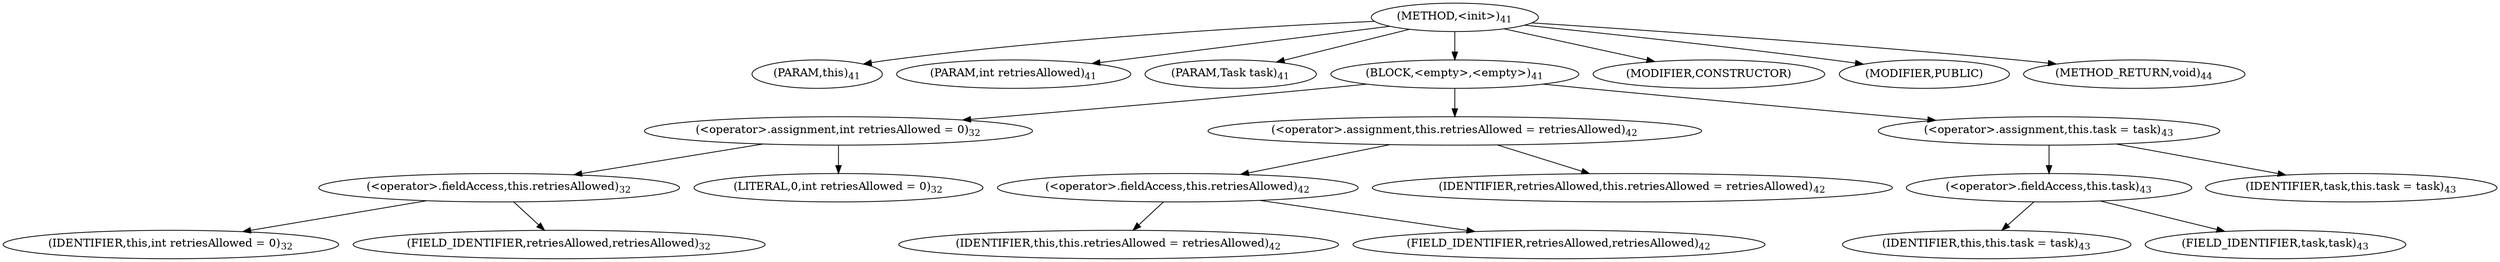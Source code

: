 digraph "&lt;init&gt;" {  
"29" [label = <(METHOD,&lt;init&gt;)<SUB>41</SUB>> ]
"4" [label = <(PARAM,this)<SUB>41</SUB>> ]
"30" [label = <(PARAM,int retriesAllowed)<SUB>41</SUB>> ]
"31" [label = <(PARAM,Task task)<SUB>41</SUB>> ]
"32" [label = <(BLOCK,&lt;empty&gt;,&lt;empty&gt;)<SUB>41</SUB>> ]
"33" [label = <(&lt;operator&gt;.assignment,int retriesAllowed = 0)<SUB>32</SUB>> ]
"34" [label = <(&lt;operator&gt;.fieldAccess,this.retriesAllowed)<SUB>32</SUB>> ]
"35" [label = <(IDENTIFIER,this,int retriesAllowed = 0)<SUB>32</SUB>> ]
"36" [label = <(FIELD_IDENTIFIER,retriesAllowed,retriesAllowed)<SUB>32</SUB>> ]
"37" [label = <(LITERAL,0,int retriesAllowed = 0)<SUB>32</SUB>> ]
"38" [label = <(&lt;operator&gt;.assignment,this.retriesAllowed = retriesAllowed)<SUB>42</SUB>> ]
"39" [label = <(&lt;operator&gt;.fieldAccess,this.retriesAllowed)<SUB>42</SUB>> ]
"3" [label = <(IDENTIFIER,this,this.retriesAllowed = retriesAllowed)<SUB>42</SUB>> ]
"40" [label = <(FIELD_IDENTIFIER,retriesAllowed,retriesAllowed)<SUB>42</SUB>> ]
"41" [label = <(IDENTIFIER,retriesAllowed,this.retriesAllowed = retriesAllowed)<SUB>42</SUB>> ]
"42" [label = <(&lt;operator&gt;.assignment,this.task = task)<SUB>43</SUB>> ]
"43" [label = <(&lt;operator&gt;.fieldAccess,this.task)<SUB>43</SUB>> ]
"5" [label = <(IDENTIFIER,this,this.task = task)<SUB>43</SUB>> ]
"44" [label = <(FIELD_IDENTIFIER,task,task)<SUB>43</SUB>> ]
"45" [label = <(IDENTIFIER,task,this.task = task)<SUB>43</SUB>> ]
"46" [label = <(MODIFIER,CONSTRUCTOR)> ]
"47" [label = <(MODIFIER,PUBLIC)> ]
"48" [label = <(METHOD_RETURN,void)<SUB>44</SUB>> ]
  "29" -> "4" 
  "29" -> "30" 
  "29" -> "31" 
  "29" -> "32" 
  "29" -> "46" 
  "29" -> "47" 
  "29" -> "48" 
  "32" -> "33" 
  "32" -> "38" 
  "32" -> "42" 
  "33" -> "34" 
  "33" -> "37" 
  "34" -> "35" 
  "34" -> "36" 
  "38" -> "39" 
  "38" -> "41" 
  "39" -> "3" 
  "39" -> "40" 
  "42" -> "43" 
  "42" -> "45" 
  "43" -> "5" 
  "43" -> "44" 
}

